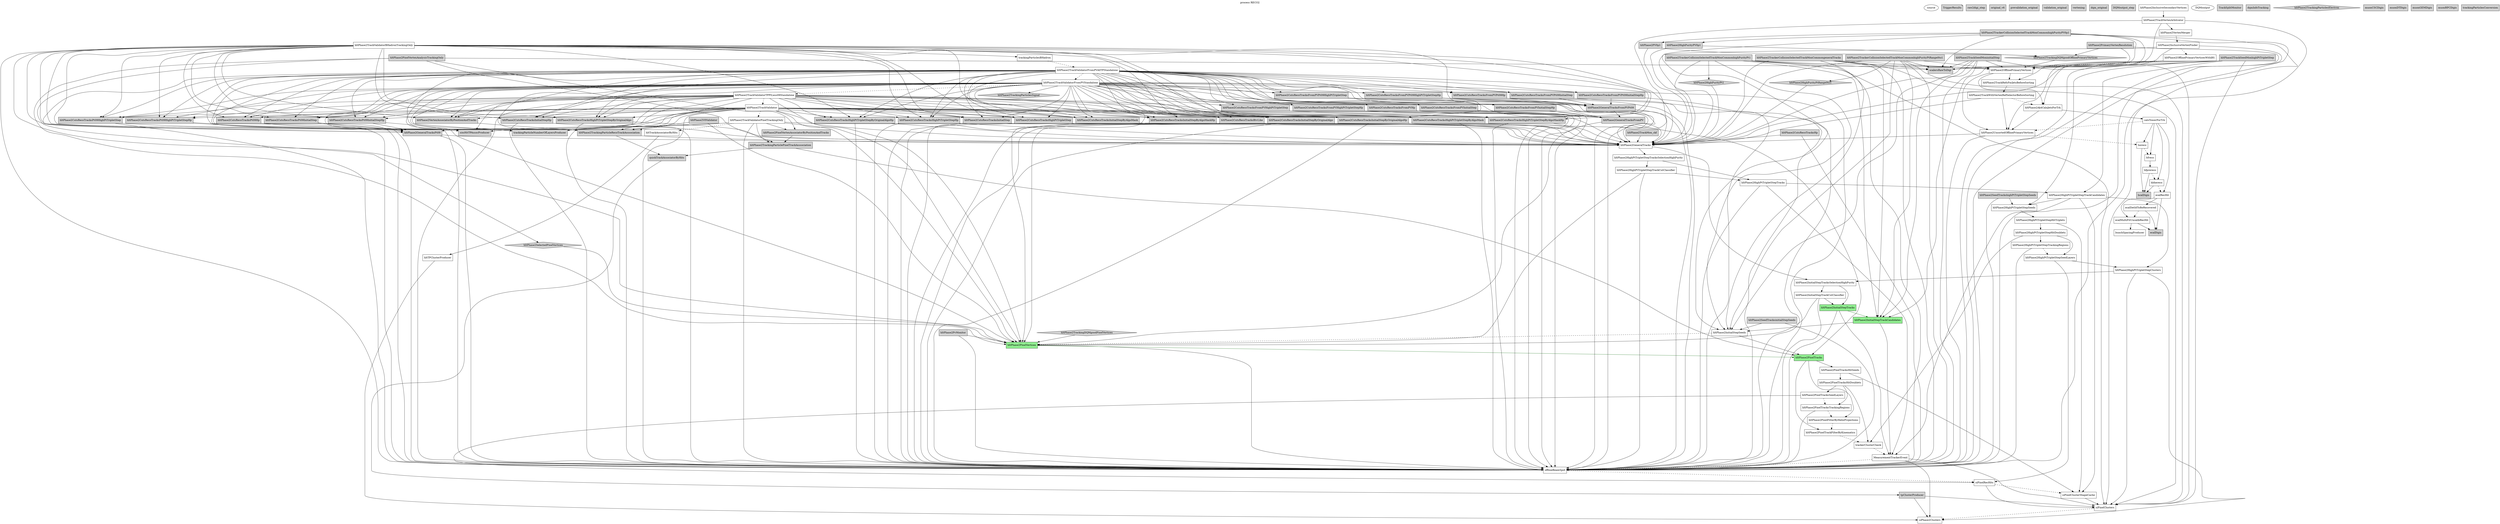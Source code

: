digraph RECO2 {
graph [
label="process RECO2", labelloc=top];
0[color=black, fillcolor=white, label=source, shape=oval, style=filled, tooltip=PoolSource];
1[color=black, fillcolor=lightgrey, label=TriggerResults, shape=note, style=filled, tooltip=TriggerResultInserter];
2[color=black, fillcolor=lightgrey, label=raw2digi_step, shape=box, style=filled, tooltip=PathStatusInserter];
3[color=black, fillcolor=lightgrey, label=original_v6, shape=box, style=filled, tooltip=PathStatusInserter];
4[color=black, fillcolor=lightgrey, label=prevalidation_original, shape=box, style=filled, tooltip=PathStatusInserter];
5[color=black, fillcolor=lightgrey, label=validation_original, shape=box, style=filled, tooltip=PathStatusInserter];
6[color=black, fillcolor=lightgrey, label=vertexing, shape=box, style=filled, tooltip=PathStatusInserter];
7[color=black, fillcolor=lightgrey, label=dqm_original, shape=box, style=filled, tooltip=EndPathStatusInserter];
8[color=black, fillcolor=lightgrey, label=DQMoutput_step, shape=box, style=filled, tooltip=EndPathStatusInserter];
9[color=black, fillcolor=white, label=siPhase2Clusters, shape=box, style=filled, tooltip=Phase2TrackerClusterizer];
10[color=black, fillcolor=white, label=siPixelClusters, shape=box, style=filled, tooltip=SiPixelClusterProducer];
11[color=black, fillcolor=white, label=siPixelClusterShapeCache, shape=box, style=filled, tooltip=SiPixelClusterShapeCacheProducer];
12[color=black, fillcolor=white, label=siPixelRecHits, shape=box, style=filled, tooltip=SiPixelRecHitConverter];
13[color=black, fillcolor=white, label=offlineBeamSpot, shape=box, style=filled, tooltip=BeamSpotProducer];
14[color=black, fillcolor=white, label=MeasurementTrackerEvent, shape=box, style=filled, tooltip=MeasurementTrackerEventProducer];
15[color=black, fillcolor=white, label=trackerClusterCheck, shape=box, style=filled, tooltip=ClusterCheckerEDProducer];
16[color=black, fillcolor=white, label=hltPhase2PixelTrackFilterByKinematics, shape=box, style=filled, tooltip=PixelTrackFilterByKinematicsProducer];
17[color=black, fillcolor=white, label=hltPhase2PixelFitterByHelixProjections, shape=box, style=filled, tooltip=PixelFitterByHelixProjectionsProducer];
18[color=black, fillcolor=white, label=hltPhase2PixelTracksTrackingRegions, shape=box, style=filled, tooltip=GlobalTrackingRegionFromBeamSpotEDProducer];
19[color=black, fillcolor=white, label=hltPhase2PixelTracksSeedLayers, shape=box, style=filled, tooltip=SeedingLayersEDProducer];
20[color=black, fillcolor=white, label=hltPhase2PixelTracksHitDoublets, shape=box, style=filled, tooltip=HitPairEDProducer];
21[color=black, fillcolor=white, label=hltPhase2PixelTracksHitSeeds, shape=box, style=filled, tooltip=CAHitQuadrupletEDProducer];
22[color=black, fillcolor=lightgreen, label=hltPhase2PixelTracks, shape=box, style=filled, tooltip=PixelTrackProducer];
23[color=black, fillcolor=lightgreen, label=hltPhase2PixelVertices, shape=box, style=filled, tooltip=PixelVertexProducer];
24[color=black, fillcolor=white, label=hltPhase2InitialStepSeeds, shape=box, style=filled, tooltip=SeedGeneratorFromProtoTracksEDProducer];
25[color=black, fillcolor=lightgreen, label=hltPhase2InitialStepTrackCandidates, shape=box, style=filled, tooltip=CkfTrackCandidateMaker];
26[color=black, fillcolor=lightgreen, label=hltPhase2InitialStepTracks, shape=box, style=filled, tooltip=TrackProducer];
27[color=black, fillcolor=white, label=hltPhase2InitialStepTrackCutClassifier, shape=box, style=filled, tooltip=TrackCutClassifier];
28[color=black, fillcolor=white, label=hltPhase2InitialStepTracksSelectionHighPurity, shape=box, style=filled, tooltip=TrackCollectionFilterCloner];
29[color=black, fillcolor=white, label=hltPhase2HighPtTripletStepClusters, shape=box, style=filled, tooltip=TrackClusterRemoverPhase2];
30[color=black, fillcolor=white, label=hltPhase2HighPtTripletStepSeedLayers, shape=box, style=filled, tooltip=SeedingLayersEDProducer];
31[color=black, fillcolor=white, label=hltPhase2HighPtTripletStepTrackingRegions, shape=box, style=filled, tooltip=GlobalTrackingRegionFromBeamSpotEDProducer];
32[color=black, fillcolor=white, label=hltPhase2HighPtTripletStepHitDoublets, shape=box, style=filled, tooltip=HitPairEDProducer];
33[color=black, fillcolor=white, label=hltPhase2HighPtTripletStepHitTriplets, shape=box, style=filled, tooltip=CAHitTripletEDProducer];
34[color=black, fillcolor=white, label=hltPhase2HighPtTripletStepSeeds, shape=box, style=filled, tooltip=SeedCreatorFromRegionConsecutiveHitsEDProducer];
35[color=black, fillcolor=white, label=hltPhase2HighPtTripletStepTrackCandidates, shape=box, style=filled, tooltip=CkfTrackCandidateMaker];
36[color=black, fillcolor=white, label=hltPhase2HighPtTripletStepTracks, shape=box, style=filled, tooltip=TrackProducer];
37[color=black, fillcolor=white, label=hltPhase2HighPtTripletStepTrackCutClassifier, shape=box, style=filled, tooltip=TrackCutClassifier];
38[color=black, fillcolor=white, label=hltPhase2HighPtTripletStepTracksSelectionHighPurity, shape=box, style=filled, tooltip=TrackCollectionFilterCloner];
39[color=black, fillcolor=white, label=hltPhase2GeneralTracks, shape=box, style=filled, tooltip=TrackListMerger];
40[color=black, fillcolor=white, label=hltTPClusterProducer, shape=box, style=filled, tooltip=ClusterTPAssociationProducer];
41[color=black, fillcolor=white, label=hltTrackAssociatorByHits, shape=box, style=filled, tooltip=QuickTrackAssociatorByHitsProducer];
42[color=black, fillcolor=white, label=hltPhase2TrackValidatorPixelTrackingOnly, shape=box, style=filled, tooltip=MultiTrackValidator];
43[color=black, fillcolor=white, label=hltPhase2TrackValidator, shape=box, style=filled, tooltip=MultiTrackValidator];
44[color=black, fillcolor=white, label=hltPhase2TrackValidatorTPPtLess09Standalone, shape=box, style=filled, tooltip=MultiTrackValidator];
45[color=black, fillcolor=white, label=hltPhase2TrackValidatorFromPVStandalone, shape=box, style=filled, tooltip=MultiTrackValidator];
46[color=black, fillcolor=white, label=hltPhase2TrackValidatorFromPVAllTPStandalone, shape=box, style=filled, tooltip=MultiTrackValidator];
47[color=black, fillcolor=white, label=trackingParticlesBHadron, shape=box, style=filled, tooltip=TrackingParticleBHadronRefSelector];
48[color=black, fillcolor=white, label=hltPhase2TrackValidatorBHadronTrackingOnly, shape=box, style=filled, tooltip=MultiTrackValidator];
49[color=black, fillcolor=white, label=bunchSpacingProducer, shape=box, style=filled, tooltip=BunchSpacingProducer];
50[color=black, fillcolor=white, label=ecalMultiFitUncalibRecHit, shape=box, style=filled, tooltip=EcalUncalibRecHitProducer];
51[color=black, fillcolor=white, label=ecalDetIdToBeRecovered, shape=box, style=filled, tooltip=EcalDetIdToBeRecoveredProducer];
52[color=black, fillcolor=white, label=ecalRecHit, shape=box, style=filled, tooltip=EcalRecHitProducer];
53[color=black, fillcolor=white, label=hbhereco, shape=box, style=filled, tooltip=HBHEPhase1Reconstructor];
54[color=black, fillcolor=white, label=hfprereco, shape=box, style=filled, tooltip=HFPreReconstructor];
55[color=black, fillcolor=white, label=hfreco, shape=box, style=filled, tooltip=HFPhase1Reconstructor];
56[color=black, fillcolor=white, label=horeco, shape=box, style=filled, tooltip=HcalHitReconstructor];
57[color=black, fillcolor=white, label=hltPhase2UnsortedOfflinePrimaryVertices, shape=box, style=filled, tooltip=PrimaryVertexProducer];
58[color=black, fillcolor=white, label=caloTowerForTrk, shape=box, style=filled, tooltip=CaloTowersCreator];
59[color=black, fillcolor=white, label=hltPhase2Ak4CaloJetsForTrk, shape=box, style=filled, tooltip=FastjetJetProducer];
60[color=black, fillcolor=white, label=hltPhase2TrackWithVertexRefSelectorBeforeSorting, shape=box, style=filled, tooltip=TrackWithVertexRefSelector];
61[color=black, fillcolor=white, label=hltPhase2TrackRefsForJetsBeforeSorting, shape=box, style=filled, tooltip=ChargedRefCandidateProducer];
62[color=black, fillcolor=white, label=hltPhase2OfflinePrimaryVertices, shape=box, style=filled, tooltip=RecoChargedRefCandidatePrimaryVertexSorter];
63[color=black, fillcolor=white, label=hltPhase2OfflinePrimaryVerticesWithBS, shape=box, style=filled, tooltip=RecoChargedRefCandidatePrimaryVertexSorter];
64[color=black, fillcolor=white, label=hltPhase2InclusiveVertexFinder, shape=box, style=filled, tooltip=InclusiveVertexFinder];
65[color=black, fillcolor=white, label=hltPhase2VertexMerger, shape=box, style=filled, tooltip=VertexMerger];
66[color=black, fillcolor=white, label=hltPhase2TrackVertexArbitrator, shape=box, style=filled, tooltip=TrackVertexArbitrator];
67[color=black, fillcolor=white, label=hltPhase2InclusiveSecondaryVertices, shape=box, style=filled, tooltip=VertexMerger];
68[color=black, fillcolor=white, label=DQMoutput, shape=oval, style=filled, tooltip=DQMRootOutputModule];
69[color=black, fillcolor=lightgrey, label=TrackSplitMonitor, shape=box, style=filled, tooltip=TrackSplittingMonitor];
70[color=black, fillcolor=lightgrey, label=dqmInfoTracking, shape=box, style=filled, tooltip=DQMEventInfo];
71[color=black, fillcolor=lightgrey, label=ecalDigis, shape=box, style=filled, tooltip=EcalRawToDigi];
72[color=black, fillcolor=lightgrey, label=hcalDigis, shape=box, style=filled, tooltip=HcalRawToDigi];
73[color=black, fillcolor=lightgrey, label=hltPhase2CutsRecoTracksBtvLike, shape=box, style=filled, tooltip=RecoTrackViewRefSelector];
74[color=black, fillcolor=lightgrey, label=hltPhase2CutsRecoTracksFromPVHighPtTripletStep, shape=box, style=filled, tooltip=RecoTrackViewRefSelector];
75[color=black, fillcolor=lightgrey, label=hltPhase2CutsRecoTracksFromPVHighPtTripletStepHp, shape=box, style=filled, tooltip=RecoTrackViewRefSelector];
76[color=black, fillcolor=lightgrey, label=hltPhase2CutsRecoTracksFromPVHp, shape=box, style=filled, tooltip=RecoTrackViewRefSelector];
77[color=black, fillcolor=lightgrey, label=hltPhase2CutsRecoTracksFromPVInitialStep, shape=box, style=filled, tooltip=RecoTrackViewRefSelector];
78[color=black, fillcolor=lightgrey, label=hltPhase2CutsRecoTracksFromPVInitialStepHp, shape=box, style=filled, tooltip=RecoTrackViewRefSelector];
79[color=black, fillcolor=lightgrey, label=hltPhase2CutsRecoTracksFromPVPt09HighPtTripletStep, shape=box, style=filled, tooltip=RecoTrackViewRefSelector];
80[color=black, fillcolor=lightgrey, label=hltPhase2CutsRecoTracksFromPVPt09HighPtTripletStepHp, shape=box, style=filled, tooltip=RecoTrackViewRefSelector];
81[color=black, fillcolor=lightgrey, label=hltPhase2CutsRecoTracksFromPVPt09Hp, shape=box, style=filled, tooltip=RecoTrackViewRefSelector];
82[color=black, fillcolor=lightgrey, label=hltPhase2CutsRecoTracksFromPVPt09InitialStep, shape=box, style=filled, tooltip=RecoTrackViewRefSelector];
83[color=black, fillcolor=lightgrey, label=hltPhase2CutsRecoTracksFromPVPt09InitialStepHp, shape=box, style=filled, tooltip=RecoTrackViewRefSelector];
84[color=black, fillcolor=lightgrey, label=hltPhase2CutsRecoTracksHighPtTripletStep, shape=box, style=filled, tooltip=RecoTrackViewRefSelector];
85[color=black, fillcolor=lightgrey, label=hltPhase2CutsRecoTracksHighPtTripletStepByAlgoMask, shape=box, style=filled, tooltip=RecoTrackViewRefSelector];
86[color=black, fillcolor=lightgrey, label=hltPhase2CutsRecoTracksHighPtTripletStepByAlgoMaskHp, shape=box, style=filled, tooltip=RecoTrackViewRefSelector];
87[color=black, fillcolor=lightgrey, label=hltPhase2CutsRecoTracksHighPtTripletStepByOriginalAlgo, shape=box, style=filled, tooltip=RecoTrackViewRefSelector];
88[color=black, fillcolor=lightgrey, label=hltPhase2CutsRecoTracksHighPtTripletStepByOriginalAlgoHp, shape=box, style=filled, tooltip=RecoTrackViewRefSelector];
89[color=black, fillcolor=lightgrey, label=hltPhase2CutsRecoTracksHighPtTripletStepHp, shape=box, style=filled, tooltip=RecoTrackViewRefSelector];
90[color=black, fillcolor=lightgrey, label=hltPhase2CutsRecoTracksHp, shape=box, style=filled, tooltip=RecoTrackViewRefSelector];
91[color=black, fillcolor=lightgrey, label=hltPhase2CutsRecoTracksInitialStep, shape=box, style=filled, tooltip=RecoTrackViewRefSelector];
92[color=black, fillcolor=lightgrey, label=hltPhase2CutsRecoTracksInitialStepByAlgoMask, shape=box, style=filled, tooltip=RecoTrackViewRefSelector];
93[color=black, fillcolor=lightgrey, label=hltPhase2CutsRecoTracksInitialStepByAlgoMaskHp, shape=box, style=filled, tooltip=RecoTrackViewRefSelector];
94[color=black, fillcolor=lightgrey, label=hltPhase2CutsRecoTracksInitialStepByOriginalAlgo, shape=box, style=filled, tooltip=RecoTrackViewRefSelector];
95[color=black, fillcolor=lightgrey, label=hltPhase2CutsRecoTracksInitialStepByOriginalAlgoHp, shape=box, style=filled, tooltip=RecoTrackViewRefSelector];
96[color=black, fillcolor=lightgrey, label=hltPhase2CutsRecoTracksInitialStepHp, shape=box, style=filled, tooltip=RecoTrackViewRefSelector];
97[color=black, fillcolor=lightgrey, label=hltPhase2CutsRecoTracksPt09HighPtTripletStep, shape=box, style=filled, tooltip=RecoTrackViewRefSelector];
98[color=black, fillcolor=lightgrey, label=hltPhase2CutsRecoTracksPt09HighPtTripletStepHp, shape=box, style=filled, tooltip=RecoTrackViewRefSelector];
99[color=black, fillcolor=lightgrey, label=hltPhase2CutsRecoTracksPt09Hp, shape=box, style=filled, tooltip=RecoTrackViewRefSelector];
100[color=black, fillcolor=lightgrey, label=hltPhase2CutsRecoTracksPt09InitialStep, shape=box, style=filled, tooltip=RecoTrackViewRefSelector];
101[color=black, fillcolor=lightgrey, label=hltPhase2CutsRecoTracksPt09InitialStepHp, shape=box, style=filled, tooltip=RecoTrackViewRefSelector];
102[color=black, fillcolor=lightgrey, label=hltPhase2GeneralTracksFromPV, shape=box, style=filled, tooltip=TrackWithVertexRefSelector];
103[color=black, fillcolor=lightgrey, label=hltPhase2GeneralTracksFromPVPt09, shape=box, style=filled, tooltip=RecoTrackViewRefSelector];
104[color=black, fillcolor=lightgrey, label=hltPhase2GeneralTracksPt09, shape=box, style=filled, tooltip=RecoTrackViewRefSelector];
105[color=black, fillcolor=lightgrey, label=hltPhase2HighPurityPV0p1, shape=box, style=filled, tooltip=TrackWithVertexSelector];
106[color=black, fillcolor=lightgrey, label=hltPhase2HighPurityPt1, shape=diamond, style=filled, tooltip=TrackSelector];
107[color=black, fillcolor=lightgrey, label=hltPhase2HighPurityPtRange0to1, shape=diamond, style=filled, tooltip=TrackSelector];
108[color=black, fillcolor=lightgrey, label=hltPhase2PV0p1, shape=box, style=filled, tooltip=TrackWithVertexSelector];
109[color=black, fillcolor=lightgrey, label=hltPhase2PixelVertexAnalysisTrackingOnly, shape=box, style=filled, tooltip=PrimaryVertexAnalyzer4PUSlimmed];
110[color=black, fillcolor=lightgrey, label=hltPhase2PixelVertexAssociatorByPositionAndTracks, shape=box, style=filled, tooltip=VertexAssociatorByPositionAndTracksProducer];
111[color=black, fillcolor=lightgrey, label=hltPhase2PrimaryVertexResolution, shape=box, style=filled, tooltip=PrimaryVertexResolution];
112[color=black, fillcolor=lightgrey, label=hltPhase2PvMonitor, shape=box, style=filled, tooltip=PrimaryVertexMonitor];
113[color=black, fillcolor=lightgrey, label=hltPhase2SeedTrackshighPtTripletStepSeeds, shape=box, style=filled, tooltip=TrackFromSeedProducer];
114[color=black, fillcolor=lightgrey, label=hltPhase2SeedTracksinitialStepSeeds, shape=box, style=filled, tooltip=TrackFromSeedProducer];
115[color=black, fillcolor=lightgrey, label=hltPhase2SelectedPixelVertices, shape=diamond, style=filled, tooltip=VertexSelector];
116[color=black, fillcolor=lightgrey, label=hltPhase2TrackMon_ckf, shape=box, style=filled, tooltip=TrackEfficiencyMonitor];
117[color=black, fillcolor=lightgrey, label=hltPhase2TrackSeedMonhighPtTripletStep, shape=box, style=filled, tooltip=TrackingMonitor];
118[color=black, fillcolor=lightgrey, label=hltPhase2TrackSeedMoninitialStep, shape=box, style=filled, tooltip=TrackingMonitor];
119[color=black, fillcolor=lightgrey, label=hltPhase2TrackerCollisionSelectedTrackMonCommongeneralTracks, shape=box, style=filled, tooltip=TrackingMonitor];
120[color=black, fillcolor=lightgrey, label=hltPhase2TrackerCollisionSelectedTrackMonCommonhighPurityPV0p1, shape=box, style=filled, tooltip=TrackingMonitor];
121[color=black, fillcolor=lightgrey, label=hltPhase2TrackerCollisionSelectedTrackMonCommonhighPurityPt1, shape=box, style=filled, tooltip=TrackingMonitor];
122[color=black, fillcolor=lightgrey, label=hltPhase2TrackerCollisionSelectedTrackMonCommonhighPurityPtRange0to1, shape=box, style=filled, tooltip=TrackingMonitor];
123[color=black, fillcolor=lightgrey, label=hltPhase2TrackingDQMgoodOfflinePrimaryVertices, shape=diamond, style=filled, tooltip=VertexSelector];
124[color=black, fillcolor=lightgrey, label=hltPhase2TrackingDQMgoodPixelVertices, shape=diamond, style=filled, tooltip=VertexSelector];
125[color=black, fillcolor=lightgrey, label=hltPhase2TrackingParticlePixelTrackAsssociation, shape=box, style=filled, tooltip=TrackAssociatorEDProducer];
126[color=black, fillcolor=lightgrey, label=hltPhase2TrackingParticleRecoTrackAsssociation, shape=box, style=filled, tooltip=TrackAssociatorEDProducer];
127[color=black, fillcolor=lightgrey, label=hltPhase2TrackingParticlesElectron, shape=diamond, style=filled, tooltip=TrackingParticleRefSelector];
128[color=black, fillcolor=lightgrey, label=hltPhase2TrackingParticlesSignal, shape=diamond, style=filled, tooltip=TrackingParticleRefSelector];
129[color=black, fillcolor=lightgrey, label=hltPhase2V0Validator, shape=box, style=filled, tooltip=V0Validator];
130[color=black, fillcolor=lightgrey, label=hltPhase2VertexAssociatorByPositionAndTracks, shape=box, style=filled, tooltip=VertexAssociatorByPositionAndTracksProducer];
131[color=black, fillcolor=lightgrey, label=muonCSCDigis, shape=box, style=filled, tooltip=CSCDCCUnpacker];
132[color=black, fillcolor=lightgrey, label=muonDTDigis, shape=box, style=filled, tooltip=DTuROSRawToDigi];
133[color=black, fillcolor=lightgrey, label=muonGEMDigis, shape=box, style=filled, tooltip=GEMRawToDigiModule];
134[color=black, fillcolor=lightgrey, label=muonRPCDigis, shape=box, style=filled, tooltip=RPCUnpackingModule];
135[color=black, fillcolor=lightgrey, label=quickTrackAssociatorByHits, shape=box, style=filled, tooltip=QuickTrackAssociatorByHitsProducer];
136[color=black, fillcolor=lightgrey, label=scalersRawToDigi, shape=box, style=filled, tooltip=ScalersRawToDigi];
137[color=black, fillcolor=lightgrey, label=simHitTPAssocProducer, shape=box, style=filled, tooltip=SimHitTPAssociationProducer];
138[color=black, fillcolor=lightgrey, label=tpClusterProducer, shape=box, style=filled, tooltip=ClusterTPAssociationProducer];
139[color=black, fillcolor=lightgrey, label=trackingParticleNumberOfLayersProducer, shape=box, style=filled, tooltip=TrackingParticleNumberOfLayersProducer];
140[color=black, fillcolor=lightgrey, label=trackingParticlesConversion, shape=box, style=filled, tooltip=TrackingParticleConversionRefSelector];
10 -> 9[style=dashed];
11 -> 10;
12 -> 10;
12 -> 11[style=dashed];
13 -> 12[style=dashed];
14 -> 10;
14 -> 9;
14 -> 13[style=dashed];
15 -> 14[style=dashed];
16 -> 15[style=dashed];
17 -> 16[style=dashed];
18 -> 13;
18 -> 17[style=dashed];
19 -> 12;
19 -> 18[style=dashed];
20 -> 19;
20 -> 18;
20 -> 15;
21 -> 20;
21 -> 11;
22 -> 21;
22 -> 17;
22 -> 16;
23 -> 22[color=darkgreen];
23 -> 13;
24 -> 22;
24 -> 23[style=dashed];
25 -> 14;
25 -> 24;
26 -> 14;
26 -> 13;
26 -> 25[color=darkgreen];
27 -> 26;
27 -> 13;
27 -> 23;
28 -> 26;
28 -> 27;
29 -> 28;
29 -> 10;
29 -> 9;
30 -> 12;
30 -> 29;
31 -> 13;
31 -> 30[style=dashed];
32 -> 30;
32 -> 31;
32 -> 15;
33 -> 32;
33 -> 11;
34 -> 33;
35 -> 11;
35 -> 14;
35 -> 34;
35 -> 29;
36 -> 14;
36 -> 13;
36 -> 35;
37 -> 36;
37 -> 13;
37 -> 23;
38 -> 36;
38 -> 37;
39 -> 28;
39 -> 38;
40 -> 9;
41 -> 40;
42 -> 22;
42 -> 13;
42 -> 139;
42 -> 23;
42 -> 110;
42 -> 137;
42 -> 125;
42 -> 41[style=dashed];
43 -> 39;
43 -> 91;
43 -> 84;
43 -> 96;
43 -> 89;
43 -> 94;
43 -> 87;
43 -> 95;
43 -> 88;
43 -> 104;
43 -> 99;
43 -> 73;
43 -> 92;
43 -> 85;
43 -> 93;
43 -> 86;
43 -> 100;
43 -> 97;
43 -> 101;
43 -> 98;
43 -> 13;
43 -> 139;
43 -> 23;
43 -> 130;
43 -> 137;
43 -> 126;
43 -> 42[style=dashed];
44 -> 39;
44 -> 91;
44 -> 84;
44 -> 96;
44 -> 89;
44 -> 94;
44 -> 87;
44 -> 95;
44 -> 88;
44 -> 104;
44 -> 99;
44 -> 73;
44 -> 92;
44 -> 85;
44 -> 93;
44 -> 86;
44 -> 100;
44 -> 97;
44 -> 101;
44 -> 98;
44 -> 13;
44 -> 139;
44 -> 23;
44 -> 130;
44 -> 137;
44 -> 126;
44 -> 43[style=dashed];
45 -> 128;
45 -> 102;
45 -> 76;
45 -> 103;
45 -> 81;
45 -> 77;
45 -> 74;
45 -> 78;
45 -> 75;
45 -> 82;
45 -> 79;
45 -> 83;
45 -> 80;
45 -> 39;
45 -> 91;
45 -> 84;
45 -> 96;
45 -> 89;
45 -> 94;
45 -> 87;
45 -> 95;
45 -> 88;
45 -> 104;
45 -> 99;
45 -> 73;
45 -> 92;
45 -> 85;
45 -> 93;
45 -> 86;
45 -> 100;
45 -> 97;
45 -> 101;
45 -> 98;
45 -> 13;
45 -> 139;
45 -> 23;
45 -> 130;
45 -> 137;
45 -> 126;
45 -> 44[style=dashed];
46 -> 102;
46 -> 76;
46 -> 103;
46 -> 81;
46 -> 77;
46 -> 74;
46 -> 78;
46 -> 75;
46 -> 82;
46 -> 79;
46 -> 83;
46 -> 80;
46 -> 39;
46 -> 91;
46 -> 84;
46 -> 96;
46 -> 89;
46 -> 94;
46 -> 87;
46 -> 95;
46 -> 88;
46 -> 104;
46 -> 99;
46 -> 73;
46 -> 92;
46 -> 85;
46 -> 93;
46 -> 86;
46 -> 100;
46 -> 97;
46 -> 101;
46 -> 98;
46 -> 13;
46 -> 139;
46 -> 23;
46 -> 130;
46 -> 137;
46 -> 126;
46 -> 45[style=dashed];
47 -> 46[style=dashed];
48 -> 47;
48 -> 39;
48 -> 91;
48 -> 84;
48 -> 96;
48 -> 89;
48 -> 94;
48 -> 87;
48 -> 95;
48 -> 88;
48 -> 104;
48 -> 99;
48 -> 73;
48 -> 92;
48 -> 85;
48 -> 93;
48 -> 86;
48 -> 100;
48 -> 97;
48 -> 101;
48 -> 98;
48 -> 13;
48 -> 139;
48 -> 23;
48 -> 130;
48 -> 137;
48 -> 126;
50 -> 71;
50 -> 49;
51 -> 71;
51 -> 50[style=dashed];
52 -> 50;
52 -> 51;
52 -> 71;
53 -> 72;
53 -> 52[style=dashed];
54 -> 72;
54 -> 53[style=dashed];
55 -> 54;
56 -> 72;
56 -> 55[style=dashed];
57 -> 39;
57 -> 13;
57 -> 56[style=dashed];
58 -> 53;
58 -> 56;
58 -> 55;
58 -> 52;
58 -> 57[style=dashed];
59 -> 57;
59 -> 58;
60 -> 39;
60 -> 57;
60 -> 59[style=dashed];
61 -> 60;
62 -> 61;
62 -> 57;
62 -> 59;
63 -> 61;
63 -> 57;
63 -> 59;
63 -> 62[style=dashed];
64 -> 13;
64 -> 62;
64 -> 39;
64 -> 63[style=dashed];
65 -> 64;
66 -> 62;
66 -> 65;
66 -> 13;
66 -> 39;
67 -> 66;
73 -> 39;
73 -> 13;
73 -> 23;
74 -> 102;
74 -> 13;
75 -> 102;
75 -> 13;
76 -> 102;
76 -> 13;
77 -> 102;
77 -> 13;
78 -> 102;
78 -> 13;
79 -> 103;
79 -> 13;
80 -> 103;
80 -> 13;
81 -> 103;
81 -> 13;
82 -> 103;
82 -> 13;
83 -> 103;
83 -> 13;
84 -> 39;
84 -> 13;
85 -> 39;
85 -> 13;
86 -> 39;
86 -> 13;
87 -> 39;
87 -> 13;
88 -> 39;
88 -> 13;
89 -> 39;
89 -> 13;
90 -> 39;
90 -> 13;
91 -> 39;
91 -> 13;
92 -> 39;
92 -> 13;
93 -> 39;
93 -> 13;
94 -> 39;
94 -> 13;
95 -> 39;
95 -> 13;
96 -> 39;
96 -> 13;
97 -> 104;
97 -> 13;
98 -> 104;
98 -> 13;
99 -> 104;
99 -> 13;
100 -> 104;
100 -> 13;
101 -> 104;
101 -> 13;
102 -> 39;
102 -> 23;
103 -> 102;
103 -> 13;
104 -> 39;
104 -> 13;
105 -> 39;
105 -> 123;
106 -> 39;
107 -> 39;
108 -> 39;
108 -> 123;
109 -> 125;
109 -> 110;
109 -> 23;
109 -> 115;
109 -> 62;
110 -> 125;
111 -> 123;
111 -> 13;
111 -> 136;
112 -> 23;
112 -> 13;
113 -> 34;
113 -> 13;
114 -> 24;
114 -> 13;
115 -> 23;
116 -> 39;
117 -> 13;
117 -> 62;
117 -> 136;
117 -> 39;
117 -> 35;
117 -> 34;
117 -> 10;
118 -> 13;
118 -> 62;
118 -> 136;
118 -> 39;
118 -> 25;
118 -> 24;
118 -> 10;
119 -> 136;
119 -> 13;
119 -> 62;
119 -> 39;
119 -> 25;
119 -> 24;
119 -> 10;
120 -> 136;
120 -> 13;
120 -> 62;
120 -> 108;
120 -> 105;
120 -> 25;
120 -> 24;
120 -> 10;
121 -> 136;
121 -> 13;
121 -> 62;
121 -> 39;
121 -> 106;
121 -> 25;
121 -> 24;
121 -> 10;
122 -> 136;
122 -> 13;
122 -> 62;
122 -> 39;
122 -> 107;
122 -> 25;
122 -> 24;
122 -> 10;
123 -> 62;
124 -> 23;
125 -> 22;
125 -> 135;
126 -> 39;
126 -> 135;
129 -> 126;
129 -> 23;
130 -> 126;
135 -> 138;
138 -> 10;
138 -> 9;
}

